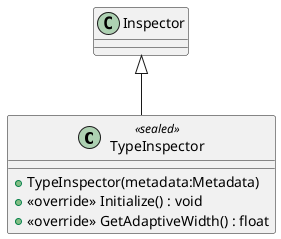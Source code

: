 @startuml
class TypeInspector <<sealed>> {
    + TypeInspector(metadata:Metadata)
    + <<override>> Initialize() : void
    + <<override>> GetAdaptiveWidth() : float
}
Inspector <|-- TypeInspector
@enduml
